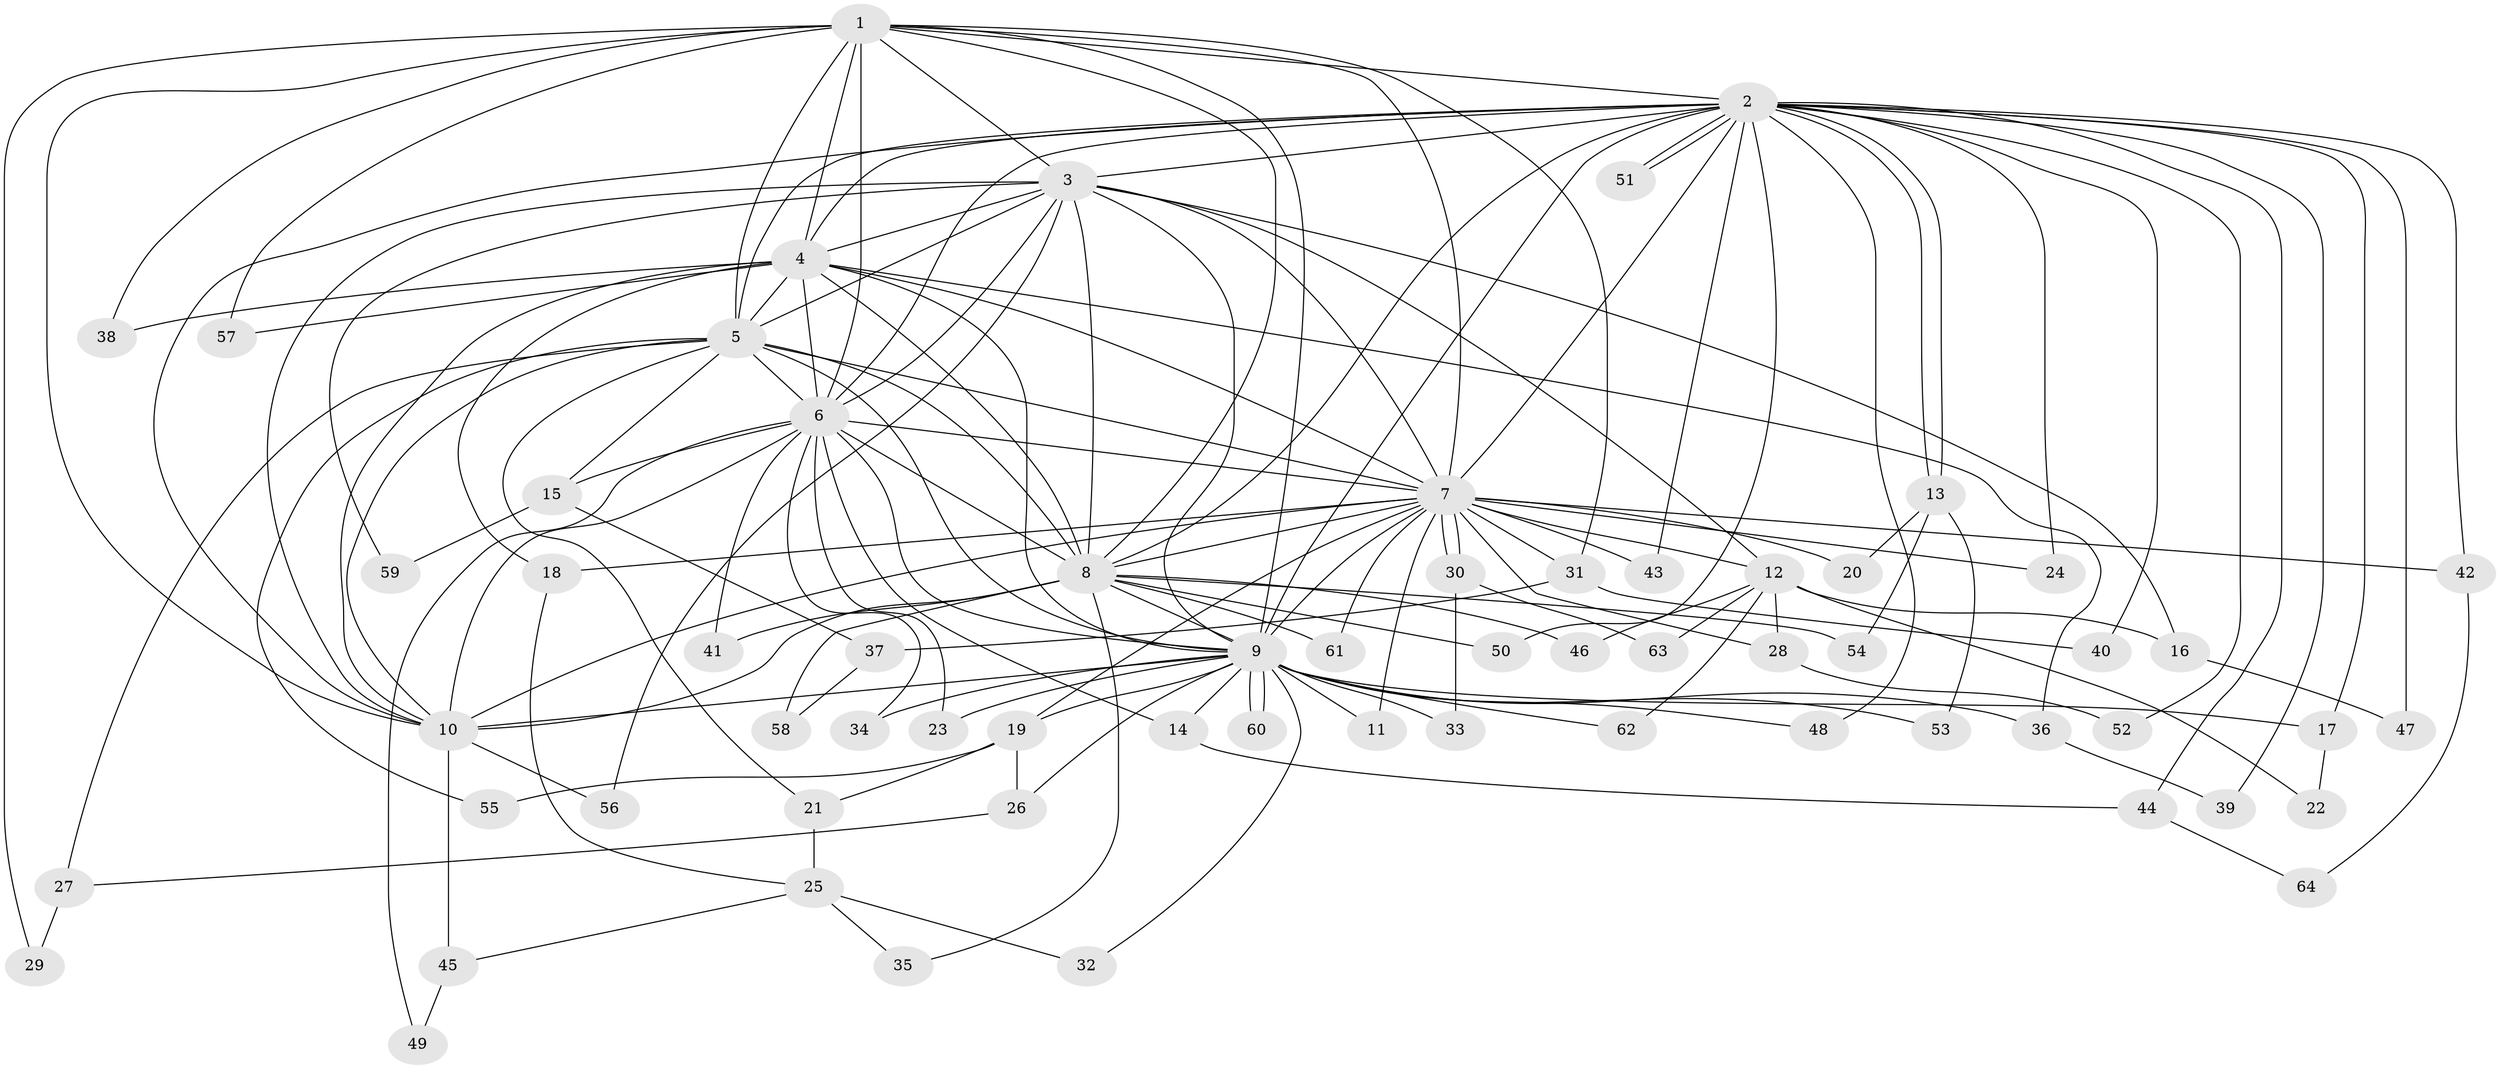 // Generated by graph-tools (version 1.1) at 2025/11/02/27/25 16:11:00]
// undirected, 64 vertices, 153 edges
graph export_dot {
graph [start="1"]
  node [color=gray90,style=filled];
  1;
  2;
  3;
  4;
  5;
  6;
  7;
  8;
  9;
  10;
  11;
  12;
  13;
  14;
  15;
  16;
  17;
  18;
  19;
  20;
  21;
  22;
  23;
  24;
  25;
  26;
  27;
  28;
  29;
  30;
  31;
  32;
  33;
  34;
  35;
  36;
  37;
  38;
  39;
  40;
  41;
  42;
  43;
  44;
  45;
  46;
  47;
  48;
  49;
  50;
  51;
  52;
  53;
  54;
  55;
  56;
  57;
  58;
  59;
  60;
  61;
  62;
  63;
  64;
  1 -- 2;
  1 -- 3;
  1 -- 4;
  1 -- 5;
  1 -- 6;
  1 -- 7;
  1 -- 8;
  1 -- 9;
  1 -- 10;
  1 -- 29;
  1 -- 31;
  1 -- 38;
  1 -- 57;
  2 -- 3;
  2 -- 4;
  2 -- 5;
  2 -- 6;
  2 -- 7;
  2 -- 8;
  2 -- 9;
  2 -- 10;
  2 -- 13;
  2 -- 13;
  2 -- 17;
  2 -- 24;
  2 -- 39;
  2 -- 40;
  2 -- 42;
  2 -- 43;
  2 -- 44;
  2 -- 47;
  2 -- 48;
  2 -- 50;
  2 -- 51;
  2 -- 51;
  2 -- 52;
  3 -- 4;
  3 -- 5;
  3 -- 6;
  3 -- 7;
  3 -- 8;
  3 -- 9;
  3 -- 10;
  3 -- 12;
  3 -- 16;
  3 -- 56;
  3 -- 59;
  4 -- 5;
  4 -- 6;
  4 -- 7;
  4 -- 8;
  4 -- 9;
  4 -- 10;
  4 -- 18;
  4 -- 36;
  4 -- 38;
  4 -- 57;
  5 -- 6;
  5 -- 7;
  5 -- 8;
  5 -- 9;
  5 -- 10;
  5 -- 15;
  5 -- 21;
  5 -- 27;
  5 -- 55;
  6 -- 7;
  6 -- 8;
  6 -- 9;
  6 -- 10;
  6 -- 14;
  6 -- 15;
  6 -- 23;
  6 -- 34;
  6 -- 41;
  6 -- 49;
  7 -- 8;
  7 -- 9;
  7 -- 10;
  7 -- 11;
  7 -- 12;
  7 -- 18;
  7 -- 19;
  7 -- 20;
  7 -- 24;
  7 -- 28;
  7 -- 30;
  7 -- 30;
  7 -- 31;
  7 -- 42;
  7 -- 43;
  7 -- 61;
  8 -- 9;
  8 -- 10;
  8 -- 35;
  8 -- 41;
  8 -- 46;
  8 -- 50;
  8 -- 54;
  8 -- 58;
  8 -- 61;
  9 -- 10;
  9 -- 11;
  9 -- 14;
  9 -- 17;
  9 -- 19;
  9 -- 23;
  9 -- 26;
  9 -- 32;
  9 -- 33;
  9 -- 34;
  9 -- 36;
  9 -- 48;
  9 -- 53;
  9 -- 60;
  9 -- 60;
  9 -- 62;
  10 -- 45;
  10 -- 56;
  12 -- 16;
  12 -- 22;
  12 -- 28;
  12 -- 46;
  12 -- 62;
  12 -- 63;
  13 -- 20;
  13 -- 53;
  13 -- 54;
  14 -- 44;
  15 -- 37;
  15 -- 59;
  16 -- 47;
  17 -- 22;
  18 -- 25;
  19 -- 21;
  19 -- 26;
  19 -- 55;
  21 -- 25;
  25 -- 32;
  25 -- 35;
  25 -- 45;
  26 -- 27;
  27 -- 29;
  28 -- 52;
  30 -- 33;
  30 -- 63;
  31 -- 37;
  31 -- 40;
  36 -- 39;
  37 -- 58;
  42 -- 64;
  44 -- 64;
  45 -- 49;
}

